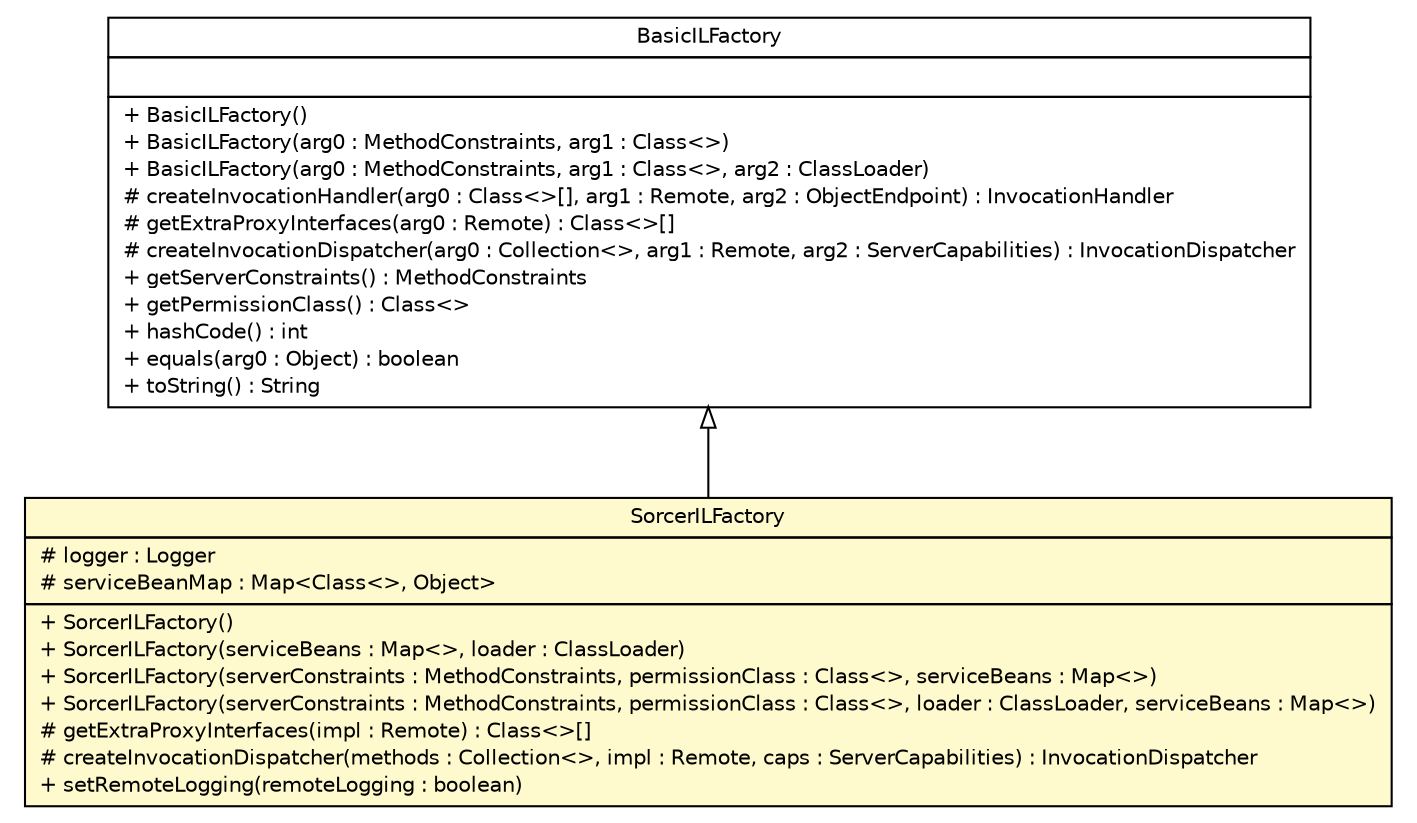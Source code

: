 #!/usr/local/bin/dot
#
# Class diagram 
# Generated by UMLGraph version R5_6 (http://www.umlgraph.org/)
#

digraph G {
	edge [fontname="Helvetica",fontsize=10,labelfontname="Helvetica",labelfontsize=10];
	node [fontname="Helvetica",fontsize=10,shape=plaintext];
	nodesep=0.25;
	ranksep=0.5;
	// sorcer.jini.jeri.SorcerILFactory
	c549850 [label=<<table title="sorcer.jini.jeri.SorcerILFactory" border="0" cellborder="1" cellspacing="0" cellpadding="2" port="p" bgcolor="lemonChiffon" href="./SorcerILFactory.html">
		<tr><td><table border="0" cellspacing="0" cellpadding="1">
<tr><td align="center" balign="center"> SorcerILFactory </td></tr>
		</table></td></tr>
		<tr><td><table border="0" cellspacing="0" cellpadding="1">
<tr><td align="left" balign="left"> # logger : Logger </td></tr>
<tr><td align="left" balign="left"> # serviceBeanMap : Map&lt;Class&lt;&gt;, Object&gt; </td></tr>
		</table></td></tr>
		<tr><td><table border="0" cellspacing="0" cellpadding="1">
<tr><td align="left" balign="left"> + SorcerILFactory() </td></tr>
<tr><td align="left" balign="left"> + SorcerILFactory(serviceBeans : Map&lt;&gt;, loader : ClassLoader) </td></tr>
<tr><td align="left" balign="left"> + SorcerILFactory(serverConstraints : MethodConstraints, permissionClass : Class&lt;&gt;, serviceBeans : Map&lt;&gt;) </td></tr>
<tr><td align="left" balign="left"> + SorcerILFactory(serverConstraints : MethodConstraints, permissionClass : Class&lt;&gt;, loader : ClassLoader, serviceBeans : Map&lt;&gt;) </td></tr>
<tr><td align="left" balign="left"> # getExtraProxyInterfaces(impl : Remote) : Class&lt;&gt;[] </td></tr>
<tr><td align="left" balign="left"> # createInvocationDispatcher(methods : Collection&lt;&gt;, impl : Remote, caps : ServerCapabilities) : InvocationDispatcher </td></tr>
<tr><td align="left" balign="left"> + setRemoteLogging(remoteLogging : boolean) </td></tr>
		</table></td></tr>
		</table>>, URL="./SorcerILFactory.html", fontname="Helvetica", fontcolor="black", fontsize=10.0];
	//sorcer.jini.jeri.SorcerILFactory extends net.jini.jeri.BasicILFactory
	c550115:p -> c549850:p [dir=back,arrowtail=empty];
	// net.jini.jeri.BasicILFactory
	c550115 [label=<<table title="net.jini.jeri.BasicILFactory" border="0" cellborder="1" cellspacing="0" cellpadding="2" port="p" href="https://river.apache.org/doc/api/net/jini/jeri/BasicILFactory.html">
		<tr><td><table border="0" cellspacing="0" cellpadding="1">
<tr><td align="center" balign="center"> BasicILFactory </td></tr>
		</table></td></tr>
		<tr><td><table border="0" cellspacing="0" cellpadding="1">
<tr><td align="left" balign="left">  </td></tr>
		</table></td></tr>
		<tr><td><table border="0" cellspacing="0" cellpadding="1">
<tr><td align="left" balign="left"> + BasicILFactory() </td></tr>
<tr><td align="left" balign="left"> + BasicILFactory(arg0 : MethodConstraints, arg1 : Class&lt;&gt;) </td></tr>
<tr><td align="left" balign="left"> + BasicILFactory(arg0 : MethodConstraints, arg1 : Class&lt;&gt;, arg2 : ClassLoader) </td></tr>
<tr><td align="left" balign="left"> # createInvocationHandler(arg0 : Class&lt;&gt;[], arg1 : Remote, arg2 : ObjectEndpoint) : InvocationHandler </td></tr>
<tr><td align="left" balign="left"> # getExtraProxyInterfaces(arg0 : Remote) : Class&lt;&gt;[] </td></tr>
<tr><td align="left" balign="left"> # createInvocationDispatcher(arg0 : Collection&lt;&gt;, arg1 : Remote, arg2 : ServerCapabilities) : InvocationDispatcher </td></tr>
<tr><td align="left" balign="left"> + getServerConstraints() : MethodConstraints </td></tr>
<tr><td align="left" balign="left"> + getPermissionClass() : Class&lt;&gt; </td></tr>
<tr><td align="left" balign="left"> + hashCode() : int </td></tr>
<tr><td align="left" balign="left"> + equals(arg0 : Object) : boolean </td></tr>
<tr><td align="left" balign="left"> + toString() : String </td></tr>
		</table></td></tr>
		</table>>, URL="https://river.apache.org/doc/api/net/jini/jeri/BasicILFactory.html", fontname="Helvetica", fontcolor="black", fontsize=10.0];
}

